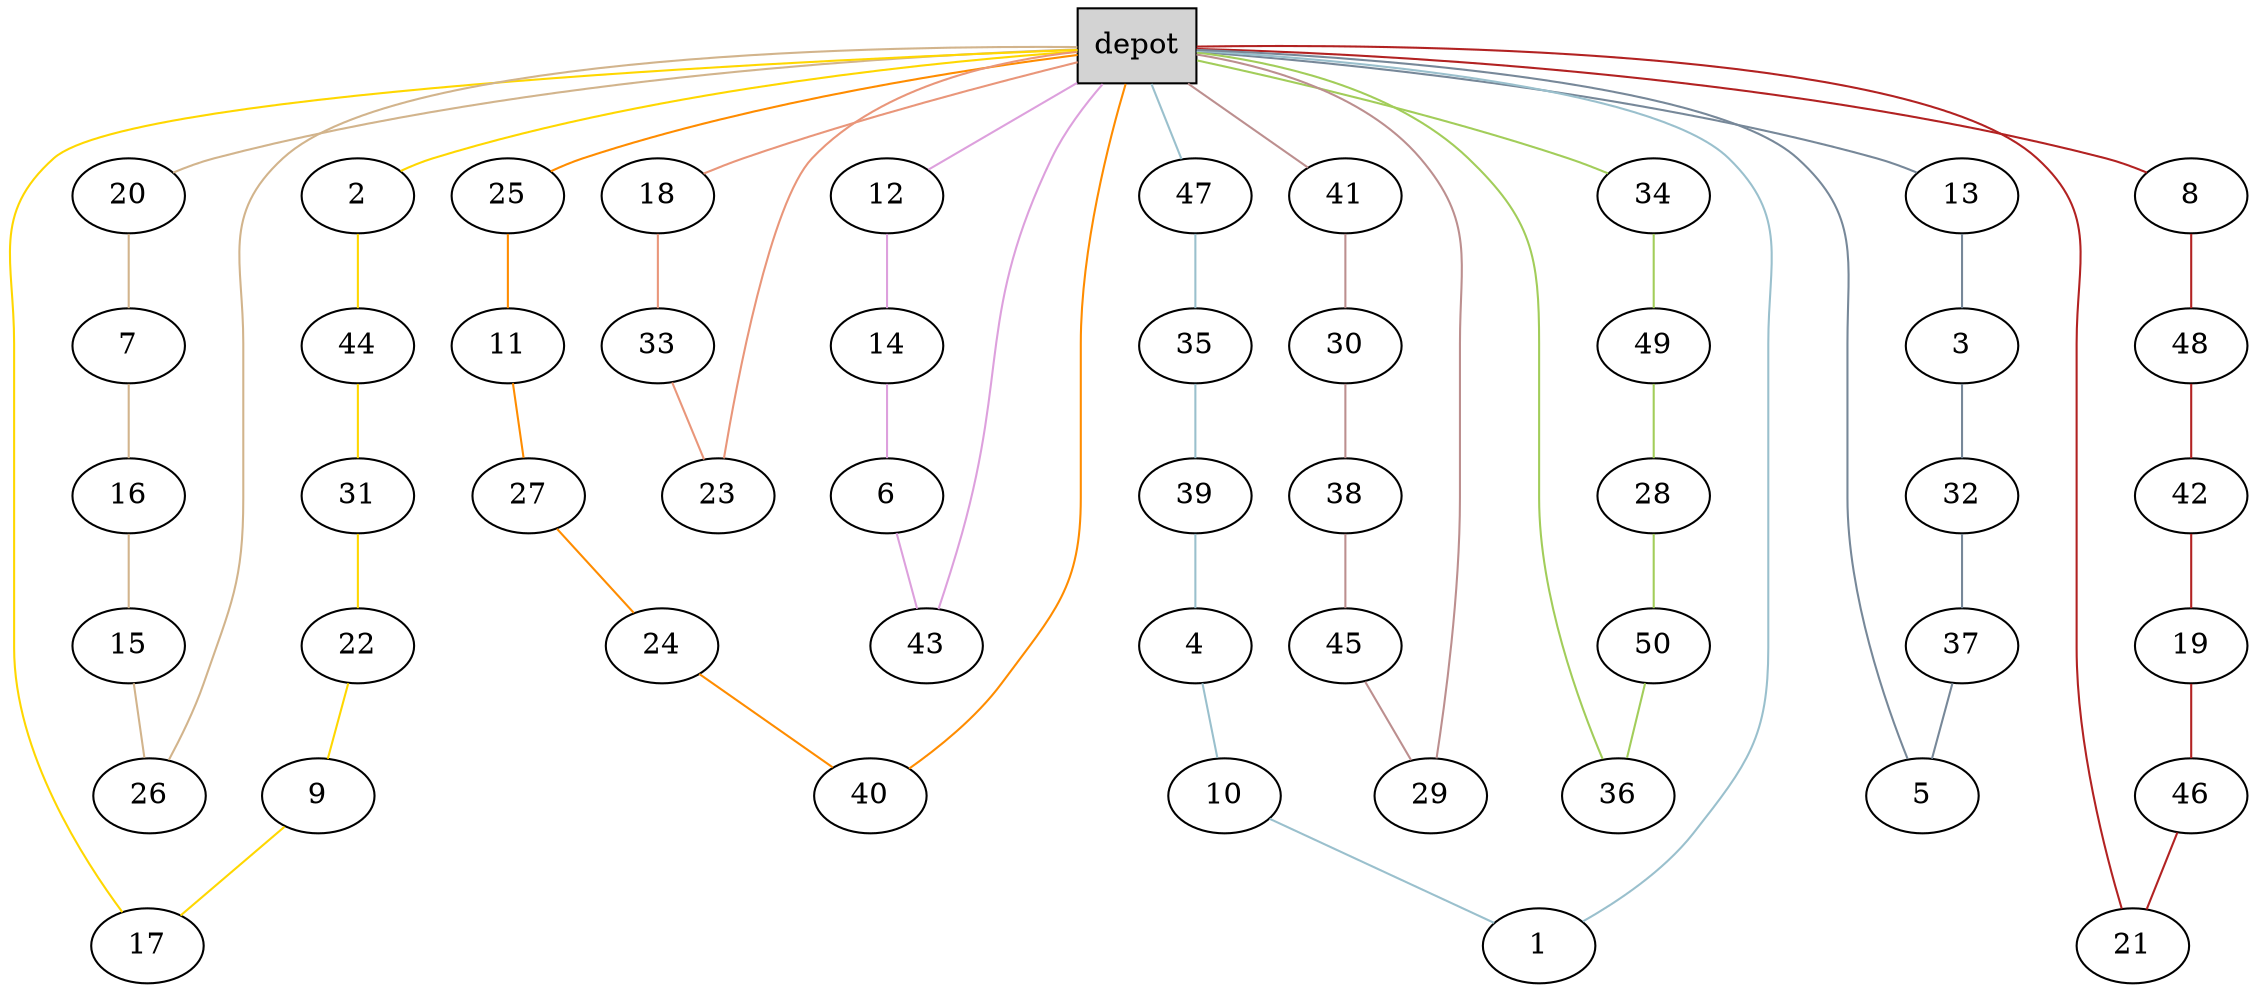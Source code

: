 graph G {
  0[shape = box, label = "depot", style = filled ];
  18[shape = ellipse];
  "0"--"18"[color = darksalmon];
  33[shape = ellipse];
  "18"--"33"[color = darksalmon];
  23[shape = ellipse];
  "33"--"23"[color = darksalmon];
  "23"--"0"[color = darksalmon];
  2[shape = ellipse];
  "0"--"2"[color = gold];
  44[shape = ellipse];
  "2"--"44"[color = gold];
  31[shape = ellipse];
  "44"--"31"[color = gold];
  22[shape = ellipse];
  "31"--"22"[color = gold];
  9[shape = ellipse];
  "22"--"9"[color = gold];
  17[shape = ellipse];
  "9"--"17"[color = gold];
  "17"--"0"[color = gold];
  12[shape = ellipse];
  "0"--"12"[color = plum];
  14[shape = ellipse];
  "12"--"14"[color = plum];
  6[shape = ellipse];
  "14"--"6"[color = plum];
  43[shape = ellipse];
  "6"--"43"[color = plum];
  "43"--"0"[color = plum];
  20[shape = ellipse];
  "0"--"20"[color = tan];
  7[shape = ellipse];
  "20"--"7"[color = tan];
  16[shape = ellipse];
  "7"--"16"[color = tan];
  15[shape = ellipse];
  "16"--"15"[color = tan];
  26[shape = ellipse];
  "15"--"26"[color = tan];
  "26"--"0"[color = tan];
  25[shape = ellipse];
  "0"--"25"[color = darkorange];
  11[shape = ellipse];
  "25"--"11"[color = darkorange];
  27[shape = ellipse];
  "11"--"27"[color = darkorange];
  24[shape = ellipse];
  "27"--"24"[color = darkorange];
  40[shape = ellipse];
  "24"--"40"[color = darkorange];
  "40"--"0"[color = darkorange];
  41[shape = ellipse];
  "0"--"41"[color = rosybrown];
  30[shape = ellipse];
  "41"--"30"[color = rosybrown];
  38[shape = ellipse];
  "30"--"38"[color = rosybrown];
  45[shape = ellipse];
  "38"--"45"[color = rosybrown];
  29[shape = ellipse];
  "45"--"29"[color = rosybrown];
  "29"--"0"[color = rosybrown];
  34[shape = ellipse];
  "0"--"34"[color = darkolivegreen3];
  49[shape = ellipse];
  "34"--"49"[color = darkolivegreen3];
  28[shape = ellipse];
  "49"--"28"[color = darkolivegreen3];
  50[shape = ellipse];
  "28"--"50"[color = darkolivegreen3];
  36[shape = ellipse];
  "50"--"36"[color = darkolivegreen3];
  "36"--"0"[color = darkolivegreen3];
  47[shape = ellipse];
  "0"--"47"[color = lightblue3];
  35[shape = ellipse];
  "47"--"35"[color = lightblue3];
  39[shape = ellipse];
  "35"--"39"[color = lightblue3];
  4[shape = ellipse];
  "39"--"4"[color = lightblue3];
  10[shape = ellipse];
  "4"--"10"[color = lightblue3];
  1[shape = ellipse];
  "10"--"1"[color = lightblue3];
  "1"--"0"[color = lightblue3];
  8[shape = ellipse];
  "0"--"8"[color = firebrick];
  48[shape = ellipse];
  "8"--"48"[color = firebrick];
  42[shape = ellipse];
  "48"--"42"[color = firebrick];
  19[shape = ellipse];
  "42"--"19"[color = firebrick];
  46[shape = ellipse];
  "19"--"46"[color = firebrick];
  21[shape = ellipse];
  "46"--"21"[color = firebrick];
  "21"--"0"[color = firebrick];
  13[shape = ellipse];
  "0"--"13"[color = lightslategray];
  3[shape = ellipse];
  "13"--"3"[color = lightslategray];
  32[shape = ellipse];
  "3"--"32"[color = lightslategray];
  37[shape = ellipse];
  "32"--"37"[color = lightslategray];
  5[shape = ellipse];
  "37"--"5"[color = lightslategray];
  "5"--"0"[color = lightslategray];
}
